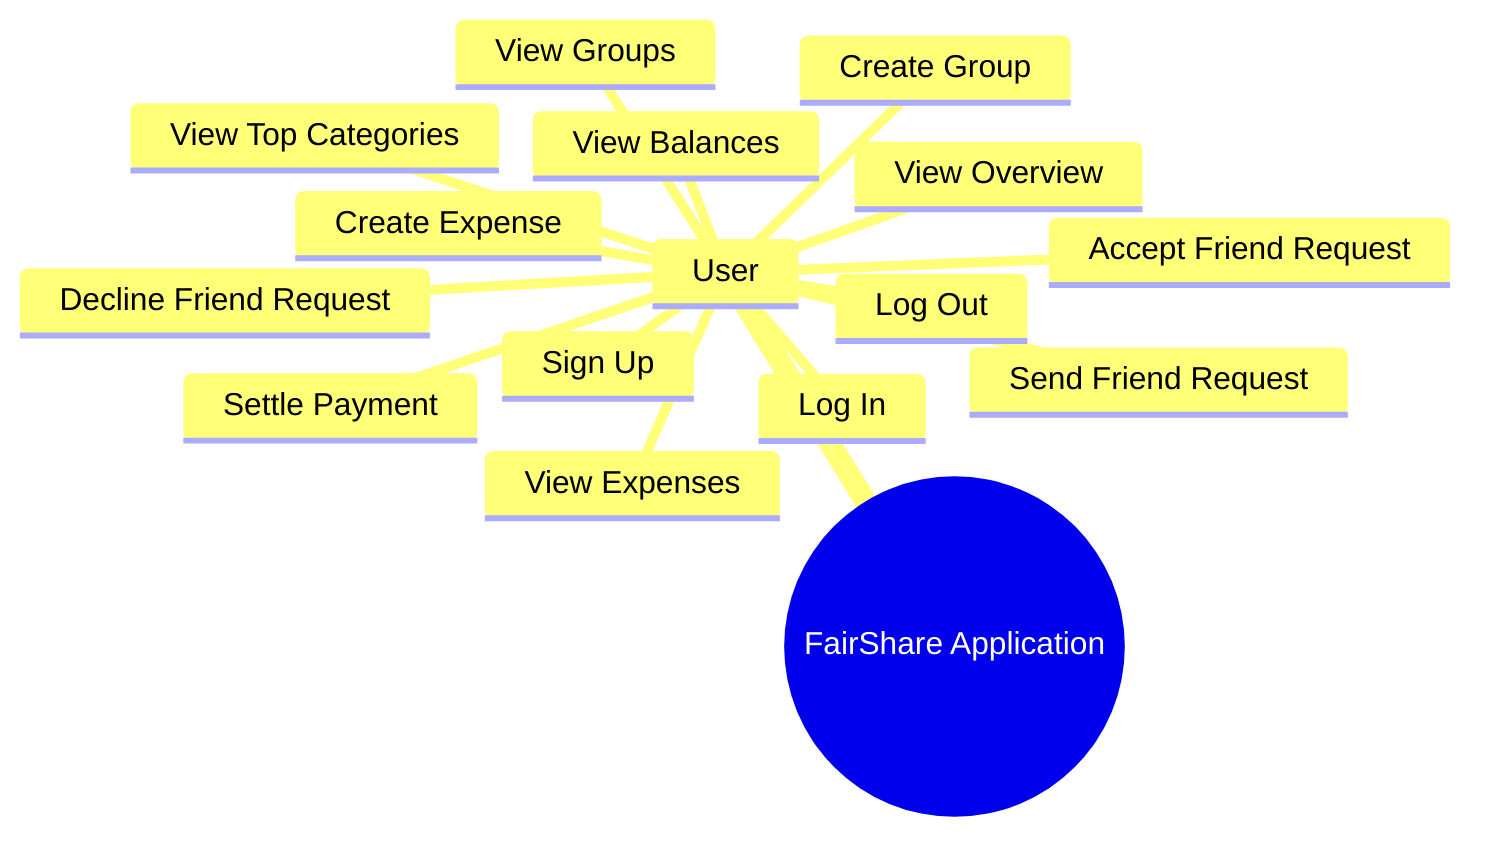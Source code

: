 ---
## This is a mindmap mermaid diagram showing the different use cases for a user using the FairShare app
---
mindmap
  root((FairShare Application))
    User
      Sign Up
      Log In
      Log Out
      Send Friend Request
      Accept Friend Request
      Decline Friend Request
      Create Group
      View Groups
      Create Expense
      View Expenses
      View Balances
      Settle Payment
      View Overview
      View Top Categories